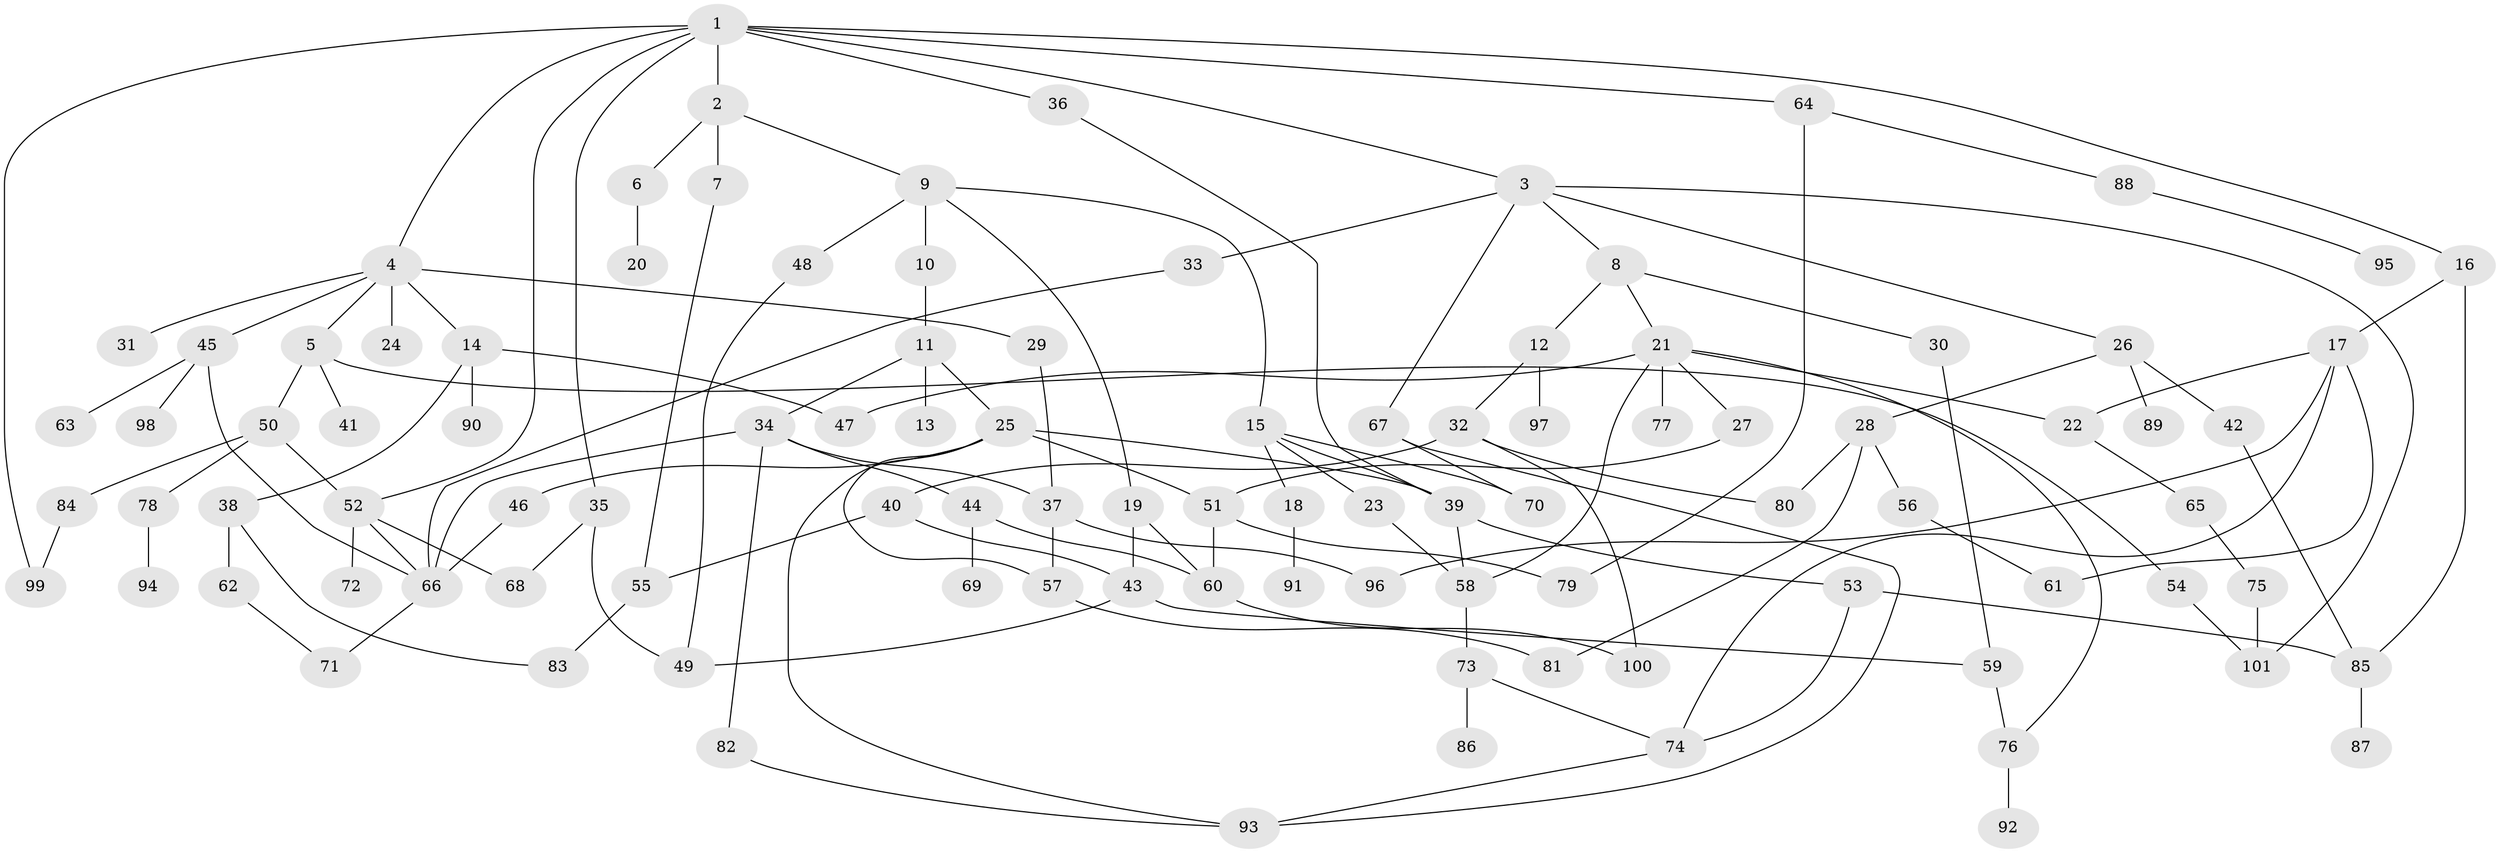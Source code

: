 // Generated by graph-tools (version 1.1) at 2025/10/02/27/25 16:10:52]
// undirected, 101 vertices, 142 edges
graph export_dot {
graph [start="1"]
  node [color=gray90,style=filled];
  1;
  2;
  3;
  4;
  5;
  6;
  7;
  8;
  9;
  10;
  11;
  12;
  13;
  14;
  15;
  16;
  17;
  18;
  19;
  20;
  21;
  22;
  23;
  24;
  25;
  26;
  27;
  28;
  29;
  30;
  31;
  32;
  33;
  34;
  35;
  36;
  37;
  38;
  39;
  40;
  41;
  42;
  43;
  44;
  45;
  46;
  47;
  48;
  49;
  50;
  51;
  52;
  53;
  54;
  55;
  56;
  57;
  58;
  59;
  60;
  61;
  62;
  63;
  64;
  65;
  66;
  67;
  68;
  69;
  70;
  71;
  72;
  73;
  74;
  75;
  76;
  77;
  78;
  79;
  80;
  81;
  82;
  83;
  84;
  85;
  86;
  87;
  88;
  89;
  90;
  91;
  92;
  93;
  94;
  95;
  96;
  97;
  98;
  99;
  100;
  101;
  1 -- 2;
  1 -- 3;
  1 -- 4;
  1 -- 16;
  1 -- 35;
  1 -- 36;
  1 -- 64;
  1 -- 52;
  1 -- 99;
  2 -- 6;
  2 -- 7;
  2 -- 9;
  3 -- 8;
  3 -- 26;
  3 -- 33;
  3 -- 67;
  3 -- 101;
  4 -- 5;
  4 -- 14;
  4 -- 24;
  4 -- 29;
  4 -- 31;
  4 -- 45;
  5 -- 41;
  5 -- 50;
  5 -- 54;
  6 -- 20;
  7 -- 55;
  8 -- 12;
  8 -- 21;
  8 -- 30;
  9 -- 10;
  9 -- 15;
  9 -- 19;
  9 -- 48;
  10 -- 11;
  11 -- 13;
  11 -- 25;
  11 -- 34;
  12 -- 32;
  12 -- 97;
  14 -- 38;
  14 -- 47;
  14 -- 90;
  15 -- 18;
  15 -- 23;
  15 -- 39;
  15 -- 70;
  16 -- 17;
  16 -- 85;
  17 -- 22;
  17 -- 61;
  17 -- 74;
  17 -- 96;
  18 -- 91;
  19 -- 43;
  19 -- 60;
  21 -- 27;
  21 -- 77;
  21 -- 76;
  21 -- 58;
  21 -- 47;
  21 -- 22;
  22 -- 65;
  23 -- 58;
  25 -- 46;
  25 -- 51;
  25 -- 57;
  25 -- 93;
  25 -- 39;
  26 -- 28;
  26 -- 42;
  26 -- 89;
  27 -- 51;
  28 -- 56;
  28 -- 81;
  28 -- 80;
  29 -- 37;
  30 -- 59;
  32 -- 40;
  32 -- 80;
  32 -- 100;
  33 -- 66;
  34 -- 44;
  34 -- 82;
  34 -- 66;
  34 -- 37;
  35 -- 68;
  35 -- 49;
  36 -- 39;
  37 -- 57;
  37 -- 96;
  38 -- 62;
  38 -- 83;
  39 -- 53;
  39 -- 58;
  40 -- 55;
  40 -- 43;
  42 -- 85;
  43 -- 49;
  43 -- 59;
  44 -- 69;
  44 -- 60;
  45 -- 63;
  45 -- 98;
  45 -- 66;
  46 -- 66;
  48 -- 49;
  50 -- 52;
  50 -- 78;
  50 -- 84;
  51 -- 79;
  51 -- 60;
  52 -- 66;
  52 -- 72;
  52 -- 68;
  53 -- 74;
  53 -- 85;
  54 -- 101;
  55 -- 83;
  56 -- 61;
  57 -- 81;
  58 -- 73;
  59 -- 76;
  60 -- 100;
  62 -- 71;
  64 -- 88;
  64 -- 79;
  65 -- 75;
  66 -- 71;
  67 -- 70;
  67 -- 93;
  73 -- 86;
  73 -- 74;
  74 -- 93;
  75 -- 101;
  76 -- 92;
  78 -- 94;
  82 -- 93;
  84 -- 99;
  85 -- 87;
  88 -- 95;
}

